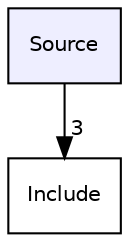 digraph "Source" {
  compound=true
  node [ fontsize="10", fontname="Helvetica"];
  edge [ labelfontsize="10", labelfontname="Helvetica"];
  dir_74389ed8173ad57b461b9d623a1f3867 [shape=box, label="Source", style="filled", fillcolor="#eeeeff", pencolor="black", URL="dir_74389ed8173ad57b461b9d623a1f3867.html"];
  dir_856524284ebe840938865dc061f982fb [shape=box label="Include" URL="dir_856524284ebe840938865dc061f982fb.html"];
  dir_74389ed8173ad57b461b9d623a1f3867->dir_856524284ebe840938865dc061f982fb [headlabel="3", labeldistance=1.5 headhref="dir_000002_000000.html"];
}
